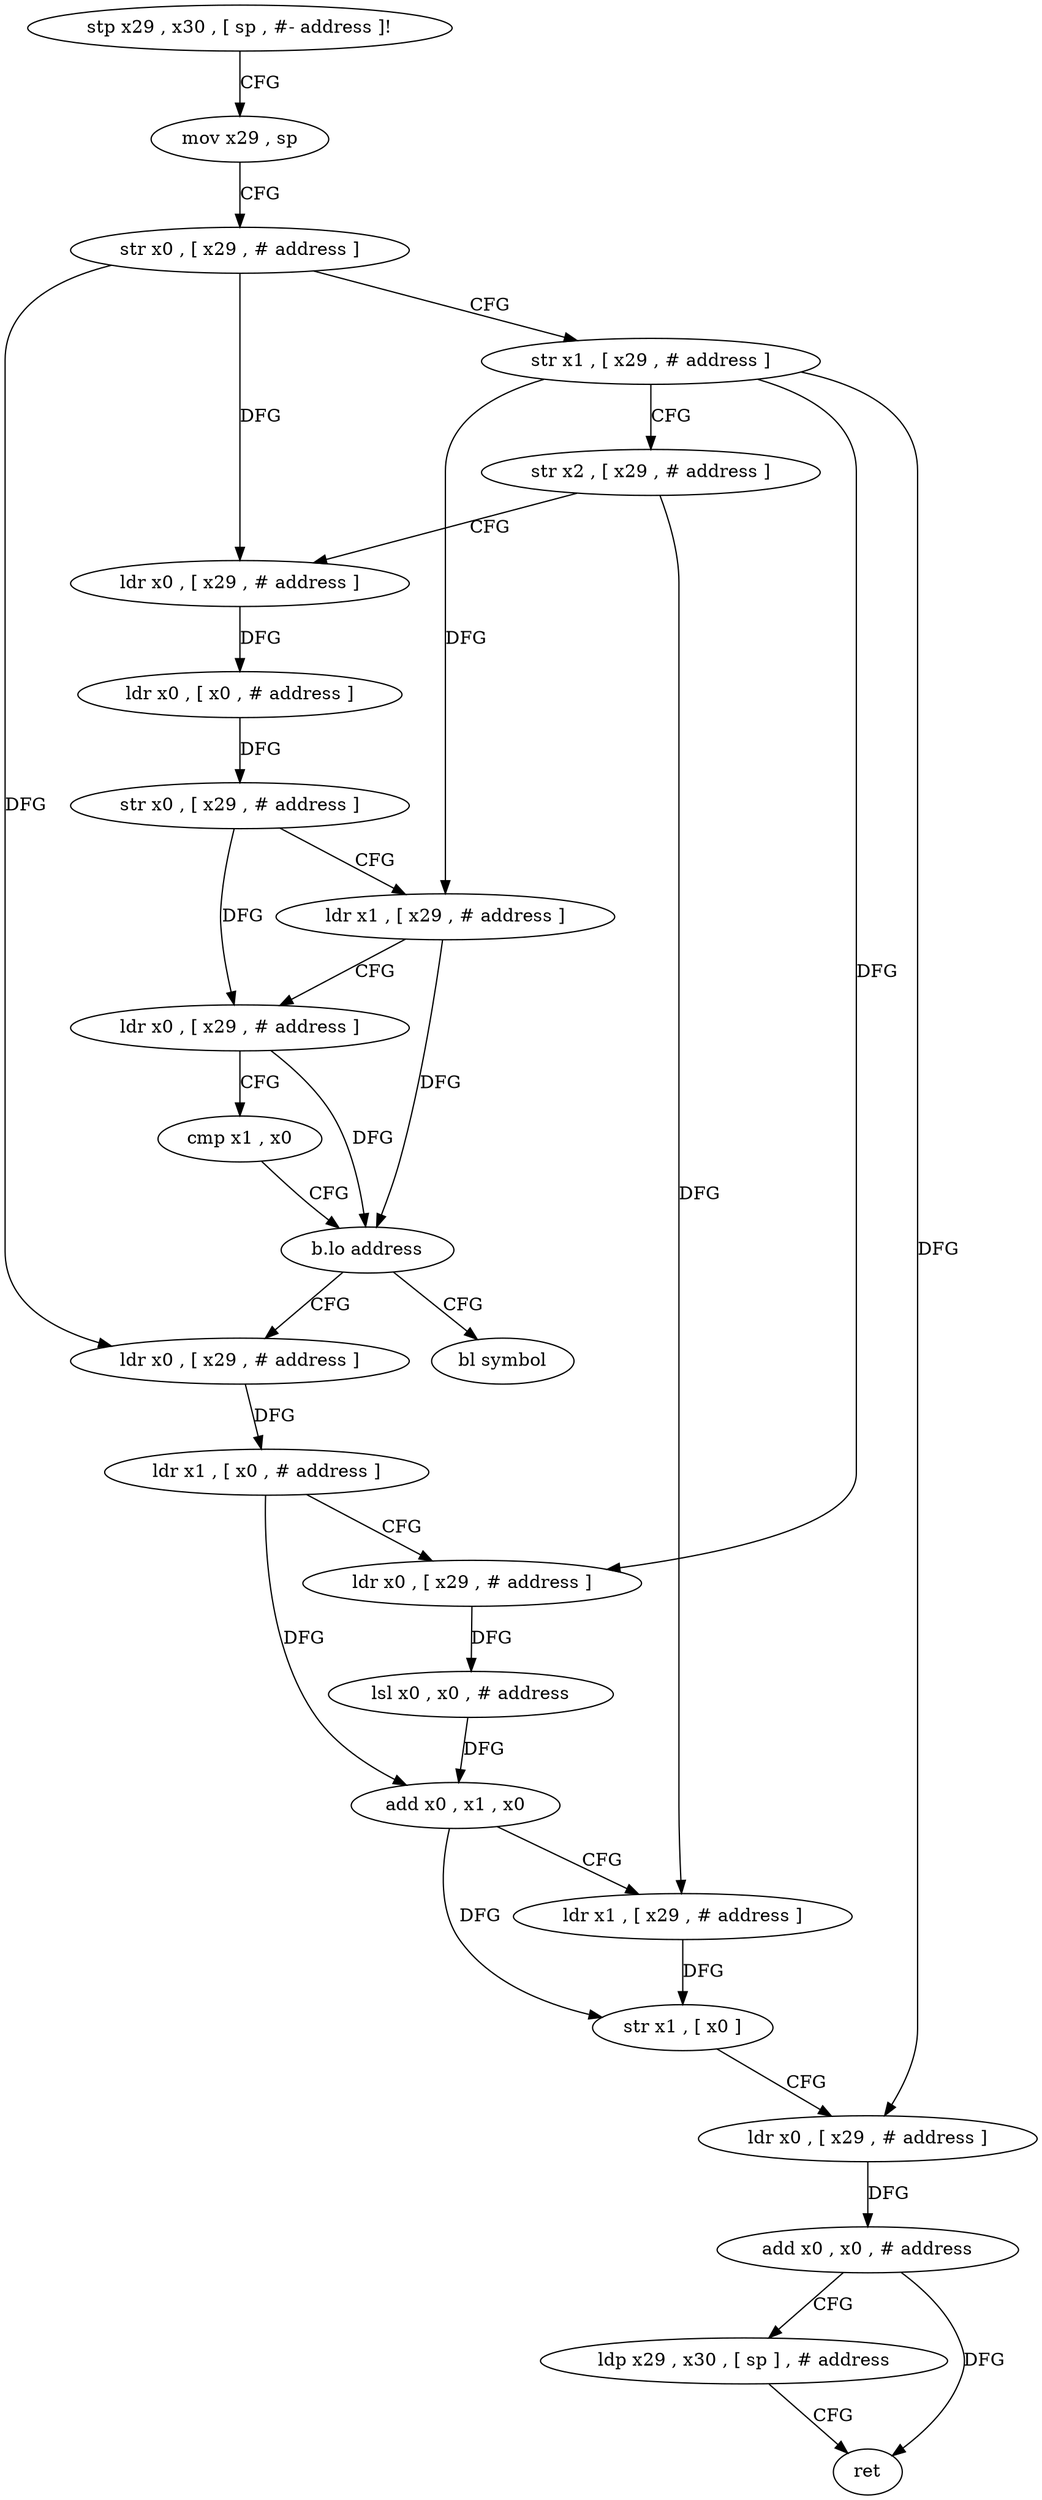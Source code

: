 digraph "func" {
"189084" [label = "stp x29 , x30 , [ sp , #- address ]!" ]
"189088" [label = "mov x29 , sp" ]
"189092" [label = "str x0 , [ x29 , # address ]" ]
"189096" [label = "str x1 , [ x29 , # address ]" ]
"189100" [label = "str x2 , [ x29 , # address ]" ]
"189104" [label = "ldr x0 , [ x29 , # address ]" ]
"189108" [label = "ldr x0 , [ x0 , # address ]" ]
"189112" [label = "str x0 , [ x29 , # address ]" ]
"189116" [label = "ldr x1 , [ x29 , # address ]" ]
"189120" [label = "ldr x0 , [ x29 , # address ]" ]
"189124" [label = "cmp x1 , x0" ]
"189128" [label = "b.lo address" ]
"189136" [label = "ldr x0 , [ x29 , # address ]" ]
"189132" [label = "bl symbol" ]
"189140" [label = "ldr x1 , [ x0 , # address ]" ]
"189144" [label = "ldr x0 , [ x29 , # address ]" ]
"189148" [label = "lsl x0 , x0 , # address" ]
"189152" [label = "add x0 , x1 , x0" ]
"189156" [label = "ldr x1 , [ x29 , # address ]" ]
"189160" [label = "str x1 , [ x0 ]" ]
"189164" [label = "ldr x0 , [ x29 , # address ]" ]
"189168" [label = "add x0 , x0 , # address" ]
"189172" [label = "ldp x29 , x30 , [ sp ] , # address" ]
"189176" [label = "ret" ]
"189084" -> "189088" [ label = "CFG" ]
"189088" -> "189092" [ label = "CFG" ]
"189092" -> "189096" [ label = "CFG" ]
"189092" -> "189104" [ label = "DFG" ]
"189092" -> "189136" [ label = "DFG" ]
"189096" -> "189100" [ label = "CFG" ]
"189096" -> "189116" [ label = "DFG" ]
"189096" -> "189144" [ label = "DFG" ]
"189096" -> "189164" [ label = "DFG" ]
"189100" -> "189104" [ label = "CFG" ]
"189100" -> "189156" [ label = "DFG" ]
"189104" -> "189108" [ label = "DFG" ]
"189108" -> "189112" [ label = "DFG" ]
"189112" -> "189116" [ label = "CFG" ]
"189112" -> "189120" [ label = "DFG" ]
"189116" -> "189120" [ label = "CFG" ]
"189116" -> "189128" [ label = "DFG" ]
"189120" -> "189124" [ label = "CFG" ]
"189120" -> "189128" [ label = "DFG" ]
"189124" -> "189128" [ label = "CFG" ]
"189128" -> "189136" [ label = "CFG" ]
"189128" -> "189132" [ label = "CFG" ]
"189136" -> "189140" [ label = "DFG" ]
"189140" -> "189144" [ label = "CFG" ]
"189140" -> "189152" [ label = "DFG" ]
"189144" -> "189148" [ label = "DFG" ]
"189148" -> "189152" [ label = "DFG" ]
"189152" -> "189156" [ label = "CFG" ]
"189152" -> "189160" [ label = "DFG" ]
"189156" -> "189160" [ label = "DFG" ]
"189160" -> "189164" [ label = "CFG" ]
"189164" -> "189168" [ label = "DFG" ]
"189168" -> "189172" [ label = "CFG" ]
"189168" -> "189176" [ label = "DFG" ]
"189172" -> "189176" [ label = "CFG" ]
}
